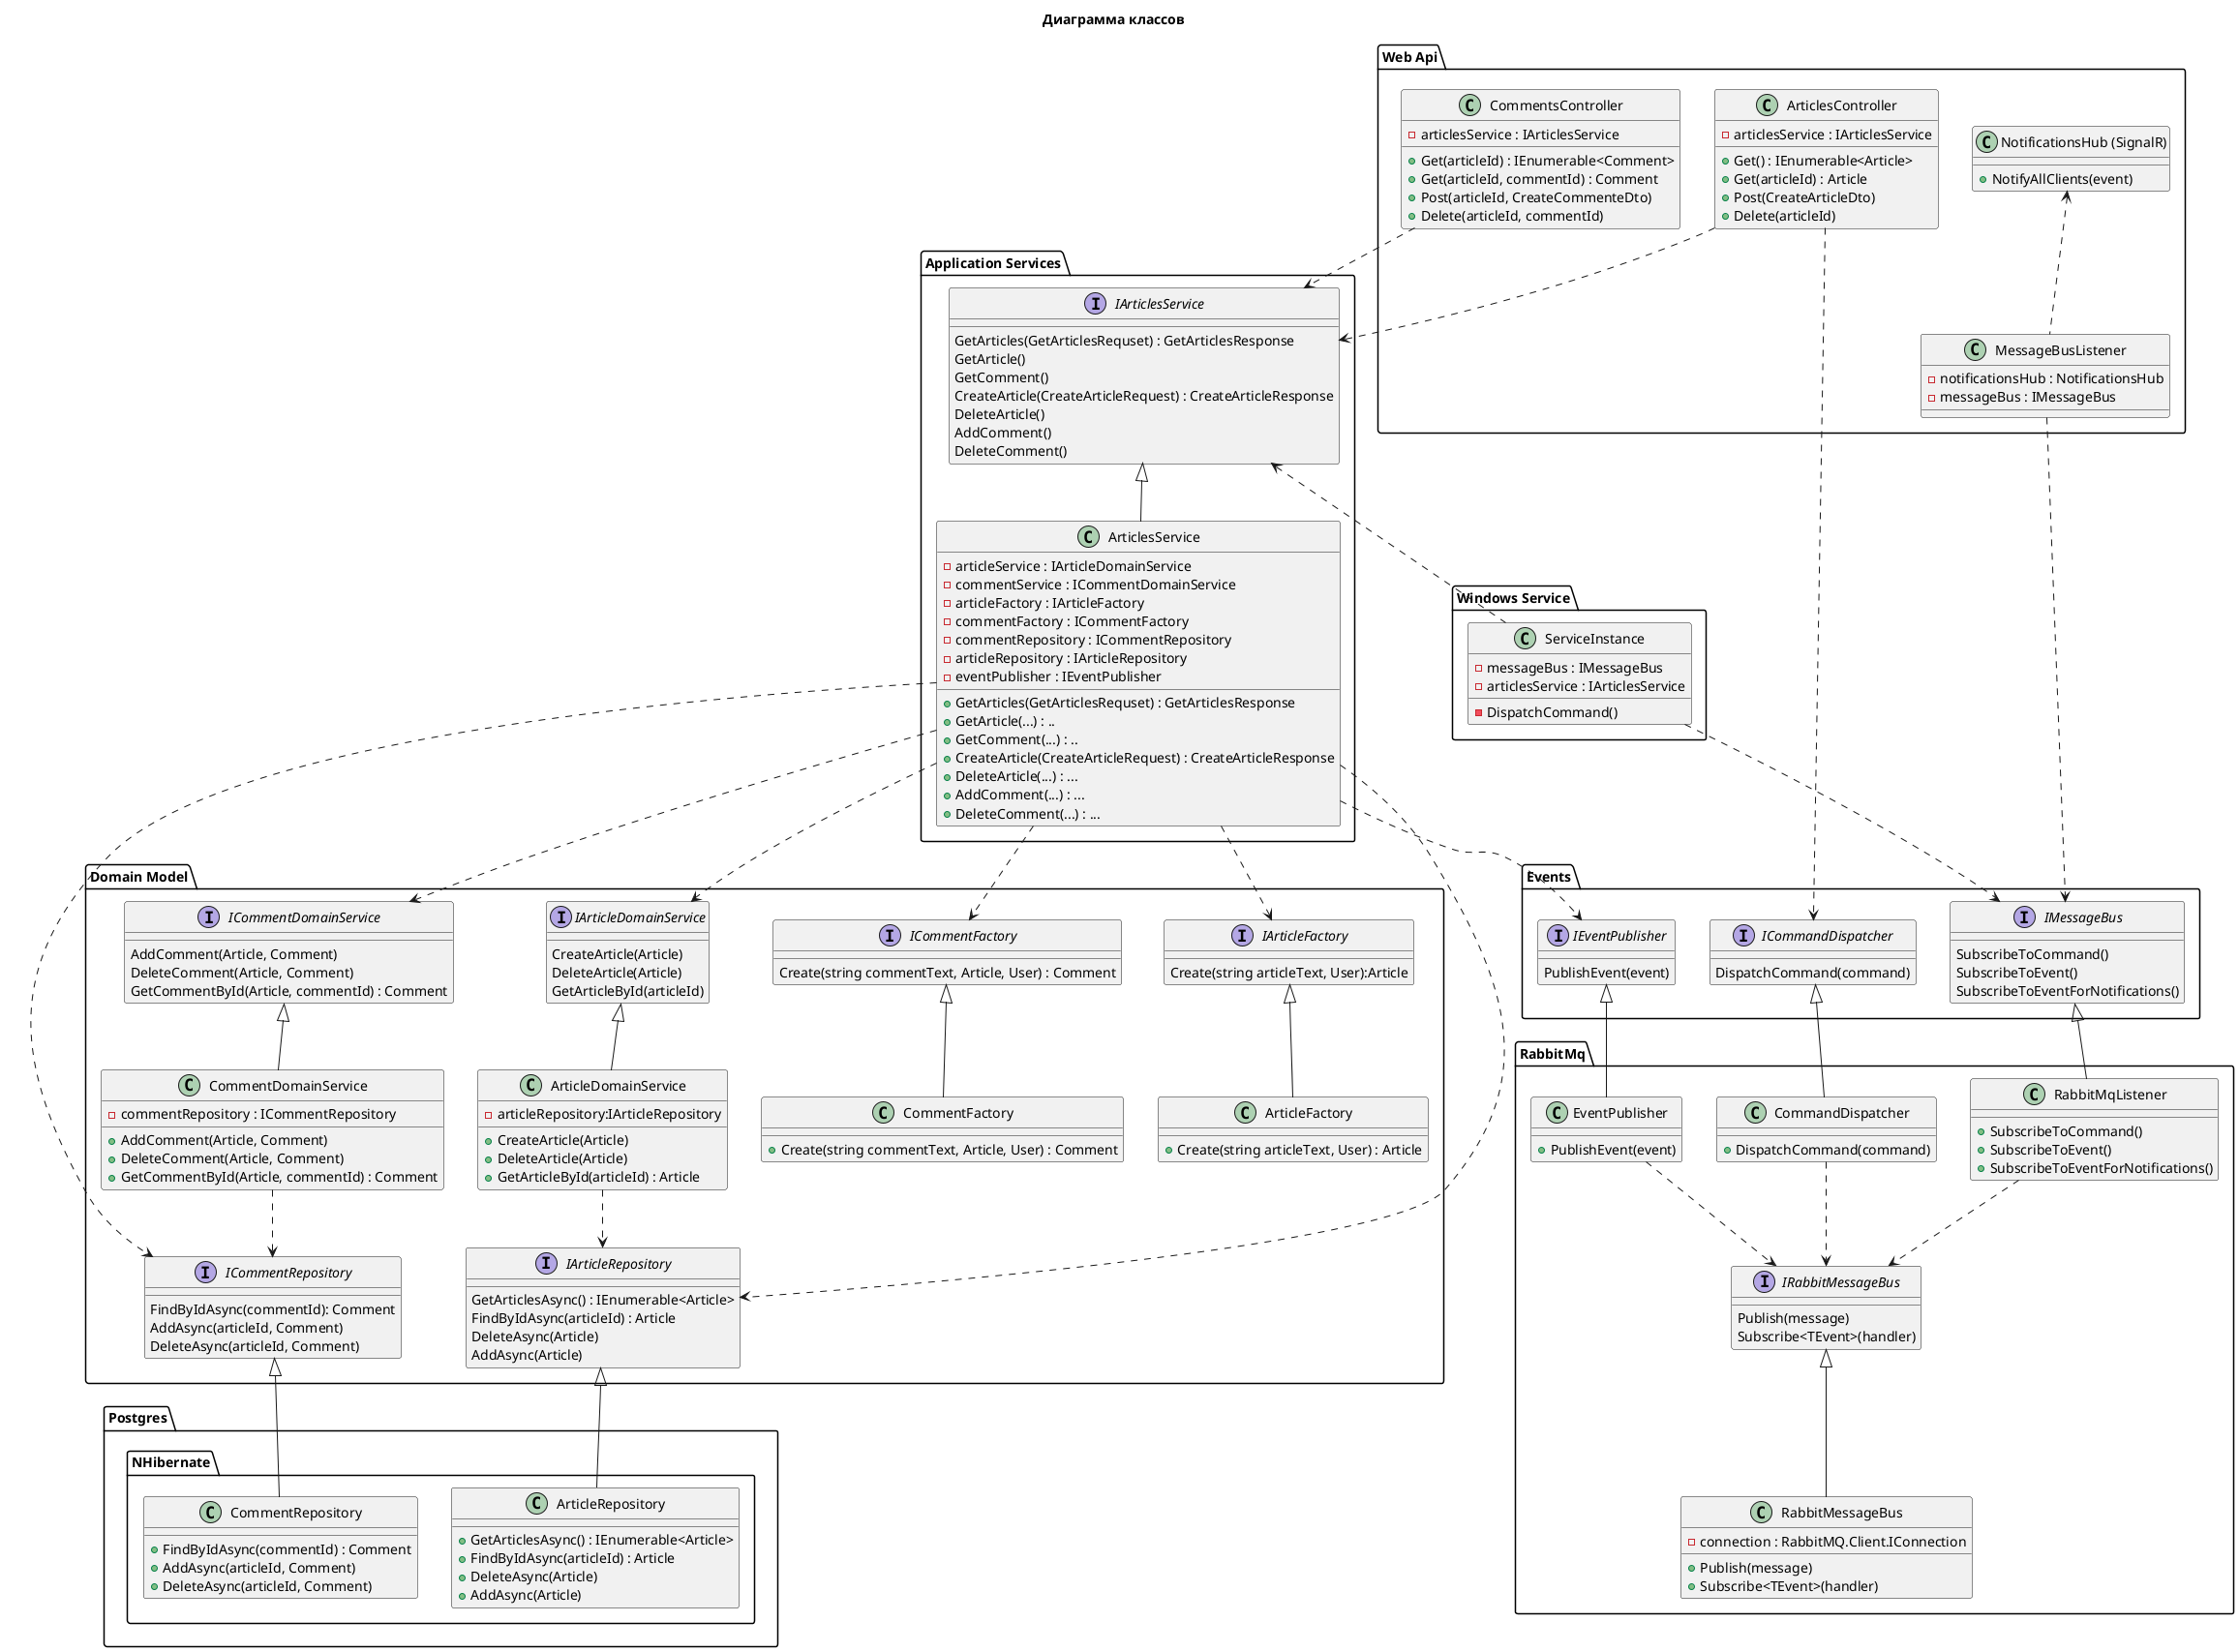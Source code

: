 @startuml

Title "Диаграмма классов"

package "Domain Model" {
  interface IArticleDomainService {
    CreateArticle(Article)
    DeleteArticle(Article)
    GetArticleById(articleId)
  }
  class ArticleDomainService {
    -articleRepository:IArticleRepository
    +CreateArticle(Article)
    +DeleteArticle(Article)
    +GetArticleById(articleId) : Article
  }

  interface ICommentDomainService {
    AddComment(Article, Comment)
    DeleteComment(Article, Comment)
    GetCommentById(Article, commentId) : Comment
  }
  class CommentDomainService {
    -commentRepository : ICommentRepository
    +AddComment(Article, Comment)
    +DeleteComment(Article, Comment)
    +GetCommentById(Article, commentId) : Comment
  }

  interface IArticleFactory {
    Create(string articleText, User):Article
  }
  class ArticleFactory {
    +Create(string articleText, User) : Article
  }

  interface ICommentFactory {
    Create(string commentText, Article, User) : Comment
  }
  class CommentFactory {
    +Create(string commentText, Article, User) : Comment
  }

  interface IArticleRepository {
    GetArticlesAsync() : IEnumerable<Article>
    FindByIdAsync(articleId) : Article
    DeleteAsync(Article)
    AddAsync(Article)
  }

  interface ICommentRepository {
    FindByIdAsync(commentId): Comment
    AddAsync(articleId, Comment)
    DeleteAsync(articleId, Comment)
  }

  IArticleDomainService <|-- ArticleDomainService
  ICommentDomainService <|-- CommentDomainService
  IArticleFactory <|-- ArticleFactory
  ICommentFactory <|-- CommentFactory
  ArticleDomainService ..> IArticleRepository
  CommentDomainService ..> ICommentRepository
}

package "Events" {
  interface ICommandDispatcher {
    DispatchCommand(command)
  }
  interface IEventPublisher {
    PublishEvent(event)
  }
  interface IMessageBus {
    SubscribeToCommand()
    SubscribeToEvent()
    SubscribeToEventForNotifications()
  }


}

package "Application Services" {
  interface IArticlesService {
    GetArticles(GetArticlesRequset) : GetArticlesResponse
    GetArticle()
    GetComment()
    CreateArticle(CreateArticleRequest) : CreateArticleResponse
    DeleteArticle()
    AddComment()
    DeleteComment()
  }
  class ArticlesService {
    -articleService : IArticleDomainService
    -commentService : ICommentDomainService
    -articleFactory : IArticleFactory
    -commentFactory : ICommentFactory
    -commentRepository : ICommentRepository
    -articleRepository : IArticleRepository
    -eventPublisher : IEventPublisher
    +GetArticles(GetArticlesRequset) : GetArticlesResponse
    +GetArticle(...) : ..
    +GetComment(...) : ..
    +CreateArticle(CreateArticleRequest) : CreateArticleResponse
    +DeleteArticle(...) : ...
    +AddComment(...) : ...
    +DeleteComment(...) : ...
  }

  IArticlesService <|-- ArticlesService
  ArticlesService ..> IArticleDomainService
  ArticlesService ..> ICommentDomainService
  ArticlesService ..> IArticleFactory
  ArticlesService ..> ICommentFactory
  ArticlesService ..> IArticleRepository
  ArticlesService ..> ICommentRepository
  ArticlesService ..> IEventPublisher
}

package "Postgres.NHibernate" {
  class CommentRepository {
    +FindByIdAsync(commentId) : Comment
    +AddAsync(articleId, Comment)
    +DeleteAsync(articleId, Comment)
  }

  class ArticleRepository {
    +GetArticlesAsync() : IEnumerable<Article>
    +FindByIdAsync(articleId) : Article
    +DeleteAsync(Article)
    +AddAsync(Article)
  }

  IArticleRepository <|-- ArticleRepository
  ICommentRepository <|-- CommentRepository
}

package "RabbitMq" {
  class EventPublisher {
    +PublishEvent(event)
  }
  class CommandDispatcher {
    +DispatchCommand(command)
  }
  class RabbitMqListener {
    +SubscribeToCommand()
    +SubscribeToEvent()
    +SubscribeToEventForNotifications()
  }
  interface IRabbitMessageBus {
    Publish(message)
    Subscribe<TEvent>(handler)
  }
  class RabbitMessageBus {
    -connection : RabbitMQ.Client.IConnection
    +Publish(message)
    +Subscribe<TEvent>(handler)
  }

  IEventPublisher <|-- EventPublisher
  ICommandDispatcher <|-- CommandDispatcher
  IMessageBus <|-- RabbitMqListener
  IRabbitMessageBus <|-- RabbitMessageBus
  EventPublisher ..> IRabbitMessageBus
  CommandDispatcher ..> IRabbitMessageBus
  RabbitMqListener ..> IRabbitMessageBus
}

package "Web Api" {
  together {
    class ArticlesController {
      -articlesService : IArticlesService
      +Get() : IEnumerable<Article>
      +Get(articleId) : Article
      +Post(CreateArticleDto)
      +Delete(articleId)
    }
    class CommentsController {
      -articlesService : IArticlesService
      +Get(articleId) : IEnumerable<Comment>
      +Get(articleId, commentId) : Comment
      +Post(articleId, CreateCommenteDto)
      +Delete(articleId, commentId)
    }
  }
  class "NotificationsHub (SignalR)" {
    +NotifyAllClients(event)
  }
  class MessageBusListener {
    -notificationsHub : NotificationsHub
    -messageBus : IMessageBus
  }

  CommentsController .down.> IArticlesService
  ArticlesController .down.> IArticlesService
  MessageBusListener ..> IMessageBus
  MessageBusListener .up.> "NotificationsHub (SignalR)"
  ArticlesController ..> ICommandDispatcher
}

package "Windows Service" {
  class ServiceInstance {
    -messageBus : IMessageBus
    -articlesService : IArticlesService
    -DispatchCommand()
  }

  ServiceInstance .down.> IMessageBus
  ServiceInstance .up.> IArticlesService
}

@enduml
